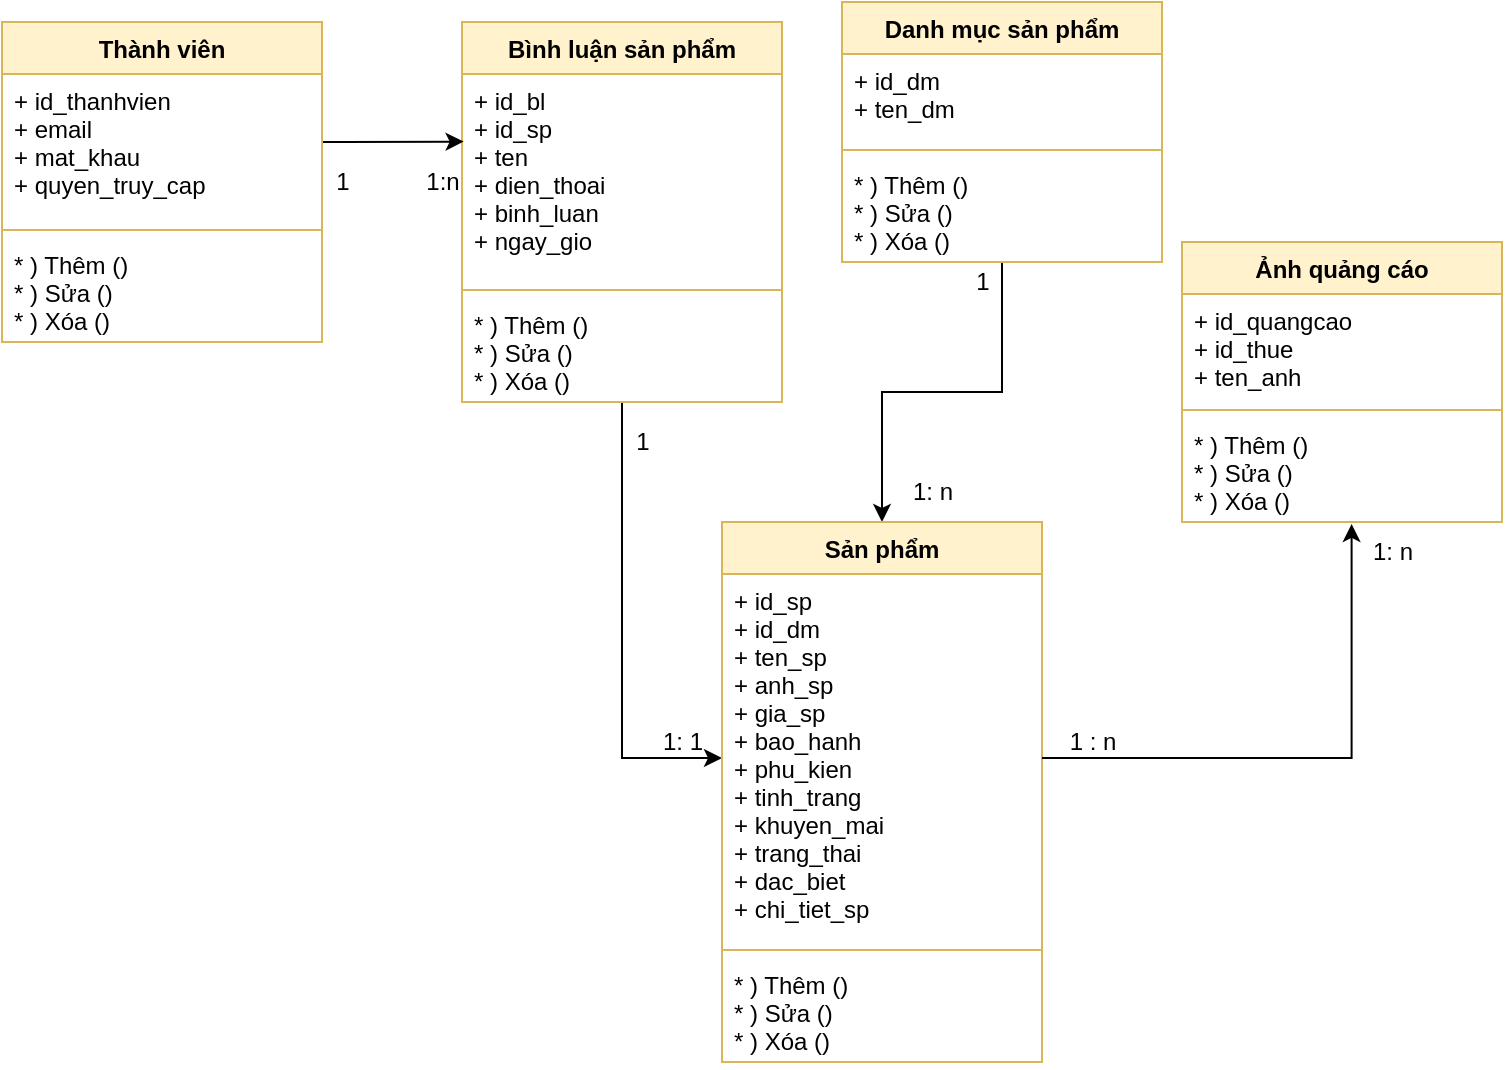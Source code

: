 <mxfile version="20.7.3" type="device"><diagram id="GdpDdqaz_JMGAoSQG2iG" name="Trang-1"><mxGraphModel dx="1050" dy="515" grid="1" gridSize="10" guides="1" tooltips="1" connect="1" arrows="1" fold="1" page="1" pageScale="1" pageWidth="827" pageHeight="1169" math="0" shadow="0"><root><mxCell id="0"/><mxCell id="1" parent="0"/><mxCell id="Hbbg70qNeBRc4mBaQenY-25" style="edgeStyle=orthogonalEdgeStyle;rounded=0;orthogonalLoop=1;jettySize=auto;html=1;" edge="1" parent="1" source="Hbbg70qNeBRc4mBaQenY-1" target="Hbbg70qNeBRc4mBaQenY-18"><mxGeometry relative="1" as="geometry"/></mxCell><mxCell id="Hbbg70qNeBRc4mBaQenY-1" value="Bình luận sản phẩm" style="swimlane;fontStyle=1;align=center;verticalAlign=top;childLayout=stackLayout;horizontal=1;startSize=26;horizontalStack=0;resizeParent=1;resizeParentMax=0;resizeLast=0;collapsible=1;marginBottom=0;fillColor=#fff2cc;strokeColor=#d6b656;" vertex="1" parent="1"><mxGeometry x="250" y="80" width="160" height="190" as="geometry"/></mxCell><mxCell id="Hbbg70qNeBRc4mBaQenY-2" value="+ id_bl&#10;+ id_sp&#10;+ ten&#10;+ dien_thoai&#10;+ binh_luan&#10;+ ngay_gio" style="text;strokeColor=none;fillColor=none;align=left;verticalAlign=top;spacingLeft=4;spacingRight=4;overflow=hidden;rotatable=0;points=[[0,0.5],[1,0.5]];portConstraint=eastwest;" vertex="1" parent="Hbbg70qNeBRc4mBaQenY-1"><mxGeometry y="26" width="160" height="104" as="geometry"/></mxCell><mxCell id="Hbbg70qNeBRc4mBaQenY-3" value="" style="line;strokeWidth=1;fillColor=none;align=left;verticalAlign=middle;spacingTop=-1;spacingLeft=3;spacingRight=3;rotatable=0;labelPosition=right;points=[];portConstraint=eastwest;strokeColor=inherit;" vertex="1" parent="Hbbg70qNeBRc4mBaQenY-1"><mxGeometry y="130" width="160" height="8" as="geometry"/></mxCell><mxCell id="Hbbg70qNeBRc4mBaQenY-4" value="* ) Thêm ()&#10;* ) Sửa ()&#10;* ) Xóa ()" style="text;strokeColor=none;fillColor=none;align=left;verticalAlign=top;spacingLeft=4;spacingRight=4;overflow=hidden;rotatable=0;points=[[0,0.5],[1,0.5]];portConstraint=eastwest;" vertex="1" parent="Hbbg70qNeBRc4mBaQenY-1"><mxGeometry y="138" width="160" height="52" as="geometry"/></mxCell><mxCell id="Hbbg70qNeBRc4mBaQenY-27" style="edgeStyle=orthogonalEdgeStyle;rounded=0;orthogonalLoop=1;jettySize=auto;html=1;entryX=0.5;entryY=0;entryDx=0;entryDy=0;" edge="1" parent="1" source="Hbbg70qNeBRc4mBaQenY-9" target="Hbbg70qNeBRc4mBaQenY-17"><mxGeometry relative="1" as="geometry"><Array as="points"><mxPoint x="520" y="265"/><mxPoint x="460" y="265"/></Array></mxGeometry></mxCell><mxCell id="Hbbg70qNeBRc4mBaQenY-9" value="Danh mục sản phẩm" style="swimlane;fontStyle=1;align=center;verticalAlign=top;childLayout=stackLayout;horizontal=1;startSize=26;horizontalStack=0;resizeParent=1;resizeParentMax=0;resizeLast=0;collapsible=1;marginBottom=0;fillColor=#fff2cc;strokeColor=#d6b656;" vertex="1" parent="1"><mxGeometry x="440" y="70" width="160" height="130" as="geometry"/></mxCell><mxCell id="Hbbg70qNeBRc4mBaQenY-10" value="+ id_dm&#10;+ ten_dm" style="text;strokeColor=none;fillColor=none;align=left;verticalAlign=top;spacingLeft=4;spacingRight=4;overflow=hidden;rotatable=0;points=[[0,0.5],[1,0.5]];portConstraint=eastwest;" vertex="1" parent="Hbbg70qNeBRc4mBaQenY-9"><mxGeometry y="26" width="160" height="44" as="geometry"/></mxCell><mxCell id="Hbbg70qNeBRc4mBaQenY-11" value="" style="line;strokeWidth=1;fillColor=none;align=left;verticalAlign=middle;spacingTop=-1;spacingLeft=3;spacingRight=3;rotatable=0;labelPosition=right;points=[];portConstraint=eastwest;strokeColor=inherit;" vertex="1" parent="Hbbg70qNeBRc4mBaQenY-9"><mxGeometry y="70" width="160" height="8" as="geometry"/></mxCell><mxCell id="Hbbg70qNeBRc4mBaQenY-12" value="* ) Thêm ()&#10;* ) Sửa ()&#10;* ) Xóa ()" style="text;strokeColor=none;fillColor=none;align=left;verticalAlign=top;spacingLeft=4;spacingRight=4;overflow=hidden;rotatable=0;points=[[0,0.5],[1,0.5]];portConstraint=eastwest;" vertex="1" parent="Hbbg70qNeBRc4mBaQenY-9"><mxGeometry y="78" width="160" height="52" as="geometry"/></mxCell><mxCell id="Hbbg70qNeBRc4mBaQenY-13" value="Ảnh quảng cáo" style="swimlane;fontStyle=1;align=center;verticalAlign=top;childLayout=stackLayout;horizontal=1;startSize=26;horizontalStack=0;resizeParent=1;resizeParentMax=0;resizeLast=0;collapsible=1;marginBottom=0;fillColor=#fff2cc;strokeColor=#d6b656;" vertex="1" parent="1"><mxGeometry x="610" y="190" width="160" height="140" as="geometry"/></mxCell><mxCell id="Hbbg70qNeBRc4mBaQenY-14" value="+ id_quangcao&#10;+ id_thue&#10;+ ten_anh" style="text;strokeColor=none;fillColor=none;align=left;verticalAlign=top;spacingLeft=4;spacingRight=4;overflow=hidden;rotatable=0;points=[[0,0.5],[1,0.5]];portConstraint=eastwest;" vertex="1" parent="Hbbg70qNeBRc4mBaQenY-13"><mxGeometry y="26" width="160" height="54" as="geometry"/></mxCell><mxCell id="Hbbg70qNeBRc4mBaQenY-15" value="" style="line;strokeWidth=1;fillColor=none;align=left;verticalAlign=middle;spacingTop=-1;spacingLeft=3;spacingRight=3;rotatable=0;labelPosition=right;points=[];portConstraint=eastwest;strokeColor=inherit;" vertex="1" parent="Hbbg70qNeBRc4mBaQenY-13"><mxGeometry y="80" width="160" height="8" as="geometry"/></mxCell><mxCell id="Hbbg70qNeBRc4mBaQenY-16" value="* ) Thêm ()&#10;* ) Sửa ()&#10;* ) Xóa ()" style="text;strokeColor=none;fillColor=none;align=left;verticalAlign=top;spacingLeft=4;spacingRight=4;overflow=hidden;rotatable=0;points=[[0,0.5],[1,0.5]];portConstraint=eastwest;" vertex="1" parent="Hbbg70qNeBRc4mBaQenY-13"><mxGeometry y="88" width="160" height="52" as="geometry"/></mxCell><mxCell id="Hbbg70qNeBRc4mBaQenY-17" value="Sản phẩm" style="swimlane;fontStyle=1;align=center;verticalAlign=top;childLayout=stackLayout;horizontal=1;startSize=26;horizontalStack=0;resizeParent=1;resizeParentMax=0;resizeLast=0;collapsible=1;marginBottom=0;fillColor=#fff2cc;strokeColor=#d6b656;" vertex="1" parent="1"><mxGeometry x="380" y="330" width="160" height="270" as="geometry"/></mxCell><mxCell id="Hbbg70qNeBRc4mBaQenY-18" value="+ id_sp&#10;+ id_dm&#10;+ ten_sp&#10;+ anh_sp&#10;+ gia_sp&#10;+ bao_hanh&#10;+ phu_kien&#10;+ tinh_trang&#10;+ khuyen_mai&#10;+ trang_thai&#10;+ dac_biet&#10;+ chi_tiet_sp&#10;" style="text;strokeColor=none;fillColor=none;align=left;verticalAlign=top;spacingLeft=4;spacingRight=4;overflow=hidden;rotatable=0;points=[[0,0.5],[1,0.5]];portConstraint=eastwest;" vertex="1" parent="Hbbg70qNeBRc4mBaQenY-17"><mxGeometry y="26" width="160" height="184" as="geometry"/></mxCell><mxCell id="Hbbg70qNeBRc4mBaQenY-19" value="" style="line;strokeWidth=1;fillColor=none;align=left;verticalAlign=middle;spacingTop=-1;spacingLeft=3;spacingRight=3;rotatable=0;labelPosition=right;points=[];portConstraint=eastwest;strokeColor=inherit;" vertex="1" parent="Hbbg70qNeBRc4mBaQenY-17"><mxGeometry y="210" width="160" height="8" as="geometry"/></mxCell><mxCell id="Hbbg70qNeBRc4mBaQenY-20" value="* ) Thêm ()&#10;* ) Sửa ()&#10;* ) Xóa ()" style="text;strokeColor=none;fillColor=none;align=left;verticalAlign=top;spacingLeft=4;spacingRight=4;overflow=hidden;rotatable=0;points=[[0,0.5],[1,0.5]];portConstraint=eastwest;" vertex="1" parent="Hbbg70qNeBRc4mBaQenY-17"><mxGeometry y="218" width="160" height="52" as="geometry"/></mxCell><mxCell id="Hbbg70qNeBRc4mBaQenY-26" style="edgeStyle=orthogonalEdgeStyle;rounded=0;orthogonalLoop=1;jettySize=auto;html=1;entryX=0.005;entryY=0.325;entryDx=0;entryDy=0;entryPerimeter=0;" edge="1" parent="1" source="Hbbg70qNeBRc4mBaQenY-21" target="Hbbg70qNeBRc4mBaQenY-2"><mxGeometry relative="1" as="geometry"><Array as="points"><mxPoint x="190" y="140"/><mxPoint x="190" y="140"/></Array></mxGeometry></mxCell><mxCell id="Hbbg70qNeBRc4mBaQenY-21" value="Thành viên" style="swimlane;fontStyle=1;align=center;verticalAlign=top;childLayout=stackLayout;horizontal=1;startSize=26;horizontalStack=0;resizeParent=1;resizeParentMax=0;resizeLast=0;collapsible=1;marginBottom=0;fillColor=#fff2cc;strokeColor=#d6b656;" vertex="1" parent="1"><mxGeometry x="20" y="80" width="160" height="160" as="geometry"/></mxCell><mxCell id="Hbbg70qNeBRc4mBaQenY-22" value="+ id_thanhvien&#10;+ email&#10;+ mat_khau&#10;+ quyen_truy_cap" style="text;strokeColor=none;fillColor=none;align=left;verticalAlign=top;spacingLeft=4;spacingRight=4;overflow=hidden;rotatable=0;points=[[0,0.5],[1,0.5]];portConstraint=eastwest;" vertex="1" parent="Hbbg70qNeBRc4mBaQenY-21"><mxGeometry y="26" width="160" height="74" as="geometry"/></mxCell><mxCell id="Hbbg70qNeBRc4mBaQenY-23" value="" style="line;strokeWidth=1;fillColor=none;align=left;verticalAlign=middle;spacingTop=-1;spacingLeft=3;spacingRight=3;rotatable=0;labelPosition=right;points=[];portConstraint=eastwest;strokeColor=inherit;" vertex="1" parent="Hbbg70qNeBRc4mBaQenY-21"><mxGeometry y="100" width="160" height="8" as="geometry"/></mxCell><mxCell id="Hbbg70qNeBRc4mBaQenY-24" value="* ) Thêm ()&#10;* ) Sửa ()&#10;* ) Xóa ()" style="text;strokeColor=none;fillColor=none;align=left;verticalAlign=top;spacingLeft=4;spacingRight=4;overflow=hidden;rotatable=0;points=[[0,0.5],[1,0.5]];portConstraint=eastwest;" vertex="1" parent="Hbbg70qNeBRc4mBaQenY-21"><mxGeometry y="108" width="160" height="52" as="geometry"/></mxCell><mxCell id="Hbbg70qNeBRc4mBaQenY-28" style="edgeStyle=orthogonalEdgeStyle;rounded=0;orthogonalLoop=1;jettySize=auto;html=1;entryX=0.53;entryY=1.019;entryDx=0;entryDy=0;entryPerimeter=0;" edge="1" parent="1" source="Hbbg70qNeBRc4mBaQenY-18" target="Hbbg70qNeBRc4mBaQenY-16"><mxGeometry relative="1" as="geometry"/></mxCell><mxCell id="Hbbg70qNeBRc4mBaQenY-29" value="1" style="text;html=1;align=center;verticalAlign=middle;resizable=0;points=[];autosize=1;strokeColor=none;fillColor=none;" vertex="1" parent="1"><mxGeometry x="175" y="145" width="30" height="30" as="geometry"/></mxCell><mxCell id="Hbbg70qNeBRc4mBaQenY-30" value="1:n" style="text;html=1;align=center;verticalAlign=middle;resizable=0;points=[];autosize=1;strokeColor=none;fillColor=none;" vertex="1" parent="1"><mxGeometry x="220" y="145" width="40" height="30" as="geometry"/></mxCell><mxCell id="Hbbg70qNeBRc4mBaQenY-31" value="1" style="text;html=1;align=center;verticalAlign=middle;resizable=0;points=[];autosize=1;strokeColor=none;fillColor=none;" vertex="1" parent="1"><mxGeometry x="325" y="275" width="30" height="30" as="geometry"/></mxCell><mxCell id="Hbbg70qNeBRc4mBaQenY-32" value="1: 1" style="text;html=1;align=center;verticalAlign=middle;resizable=0;points=[];autosize=1;strokeColor=none;fillColor=none;" vertex="1" parent="1"><mxGeometry x="340" y="425" width="40" height="30" as="geometry"/></mxCell><mxCell id="Hbbg70qNeBRc4mBaQenY-33" value="1" style="text;html=1;align=center;verticalAlign=middle;resizable=0;points=[];autosize=1;strokeColor=none;fillColor=none;" vertex="1" parent="1"><mxGeometry x="495" y="195" width="30" height="30" as="geometry"/></mxCell><mxCell id="Hbbg70qNeBRc4mBaQenY-34" value="1: n" style="text;html=1;align=center;verticalAlign=middle;resizable=0;points=[];autosize=1;strokeColor=none;fillColor=none;" vertex="1" parent="1"><mxGeometry x="465" y="300" width="40" height="30" as="geometry"/></mxCell><mxCell id="Hbbg70qNeBRc4mBaQenY-35" value="1 : n" style="text;html=1;align=center;verticalAlign=middle;resizable=0;points=[];autosize=1;strokeColor=none;fillColor=none;" vertex="1" parent="1"><mxGeometry x="540" y="425" width="50" height="30" as="geometry"/></mxCell><mxCell id="Hbbg70qNeBRc4mBaQenY-36" value="1: n" style="text;html=1;align=center;verticalAlign=middle;resizable=0;points=[];autosize=1;strokeColor=none;fillColor=none;" vertex="1" parent="1"><mxGeometry x="695" y="330" width="40" height="30" as="geometry"/></mxCell></root></mxGraphModel></diagram></mxfile>